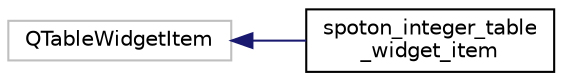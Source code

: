 digraph "Graphical Class Hierarchy"
{
  edge [fontname="Helvetica",fontsize="10",labelfontname="Helvetica",labelfontsize="10"];
  node [fontname="Helvetica",fontsize="10",shape=record];
  rankdir="LR";
  Node35 [label="QTableWidgetItem",height=0.2,width=0.4,color="grey75", fillcolor="white", style="filled"];
  Node35 -> Node0 [dir="back",color="midnightblue",fontsize="10",style="solid",fontname="Helvetica"];
  Node0 [label="spoton_integer_table\l_widget_item",height=0.2,width=0.4,color="black", fillcolor="white", style="filled",URL="$classspoton__integer__table__widget__item.html"];
}
